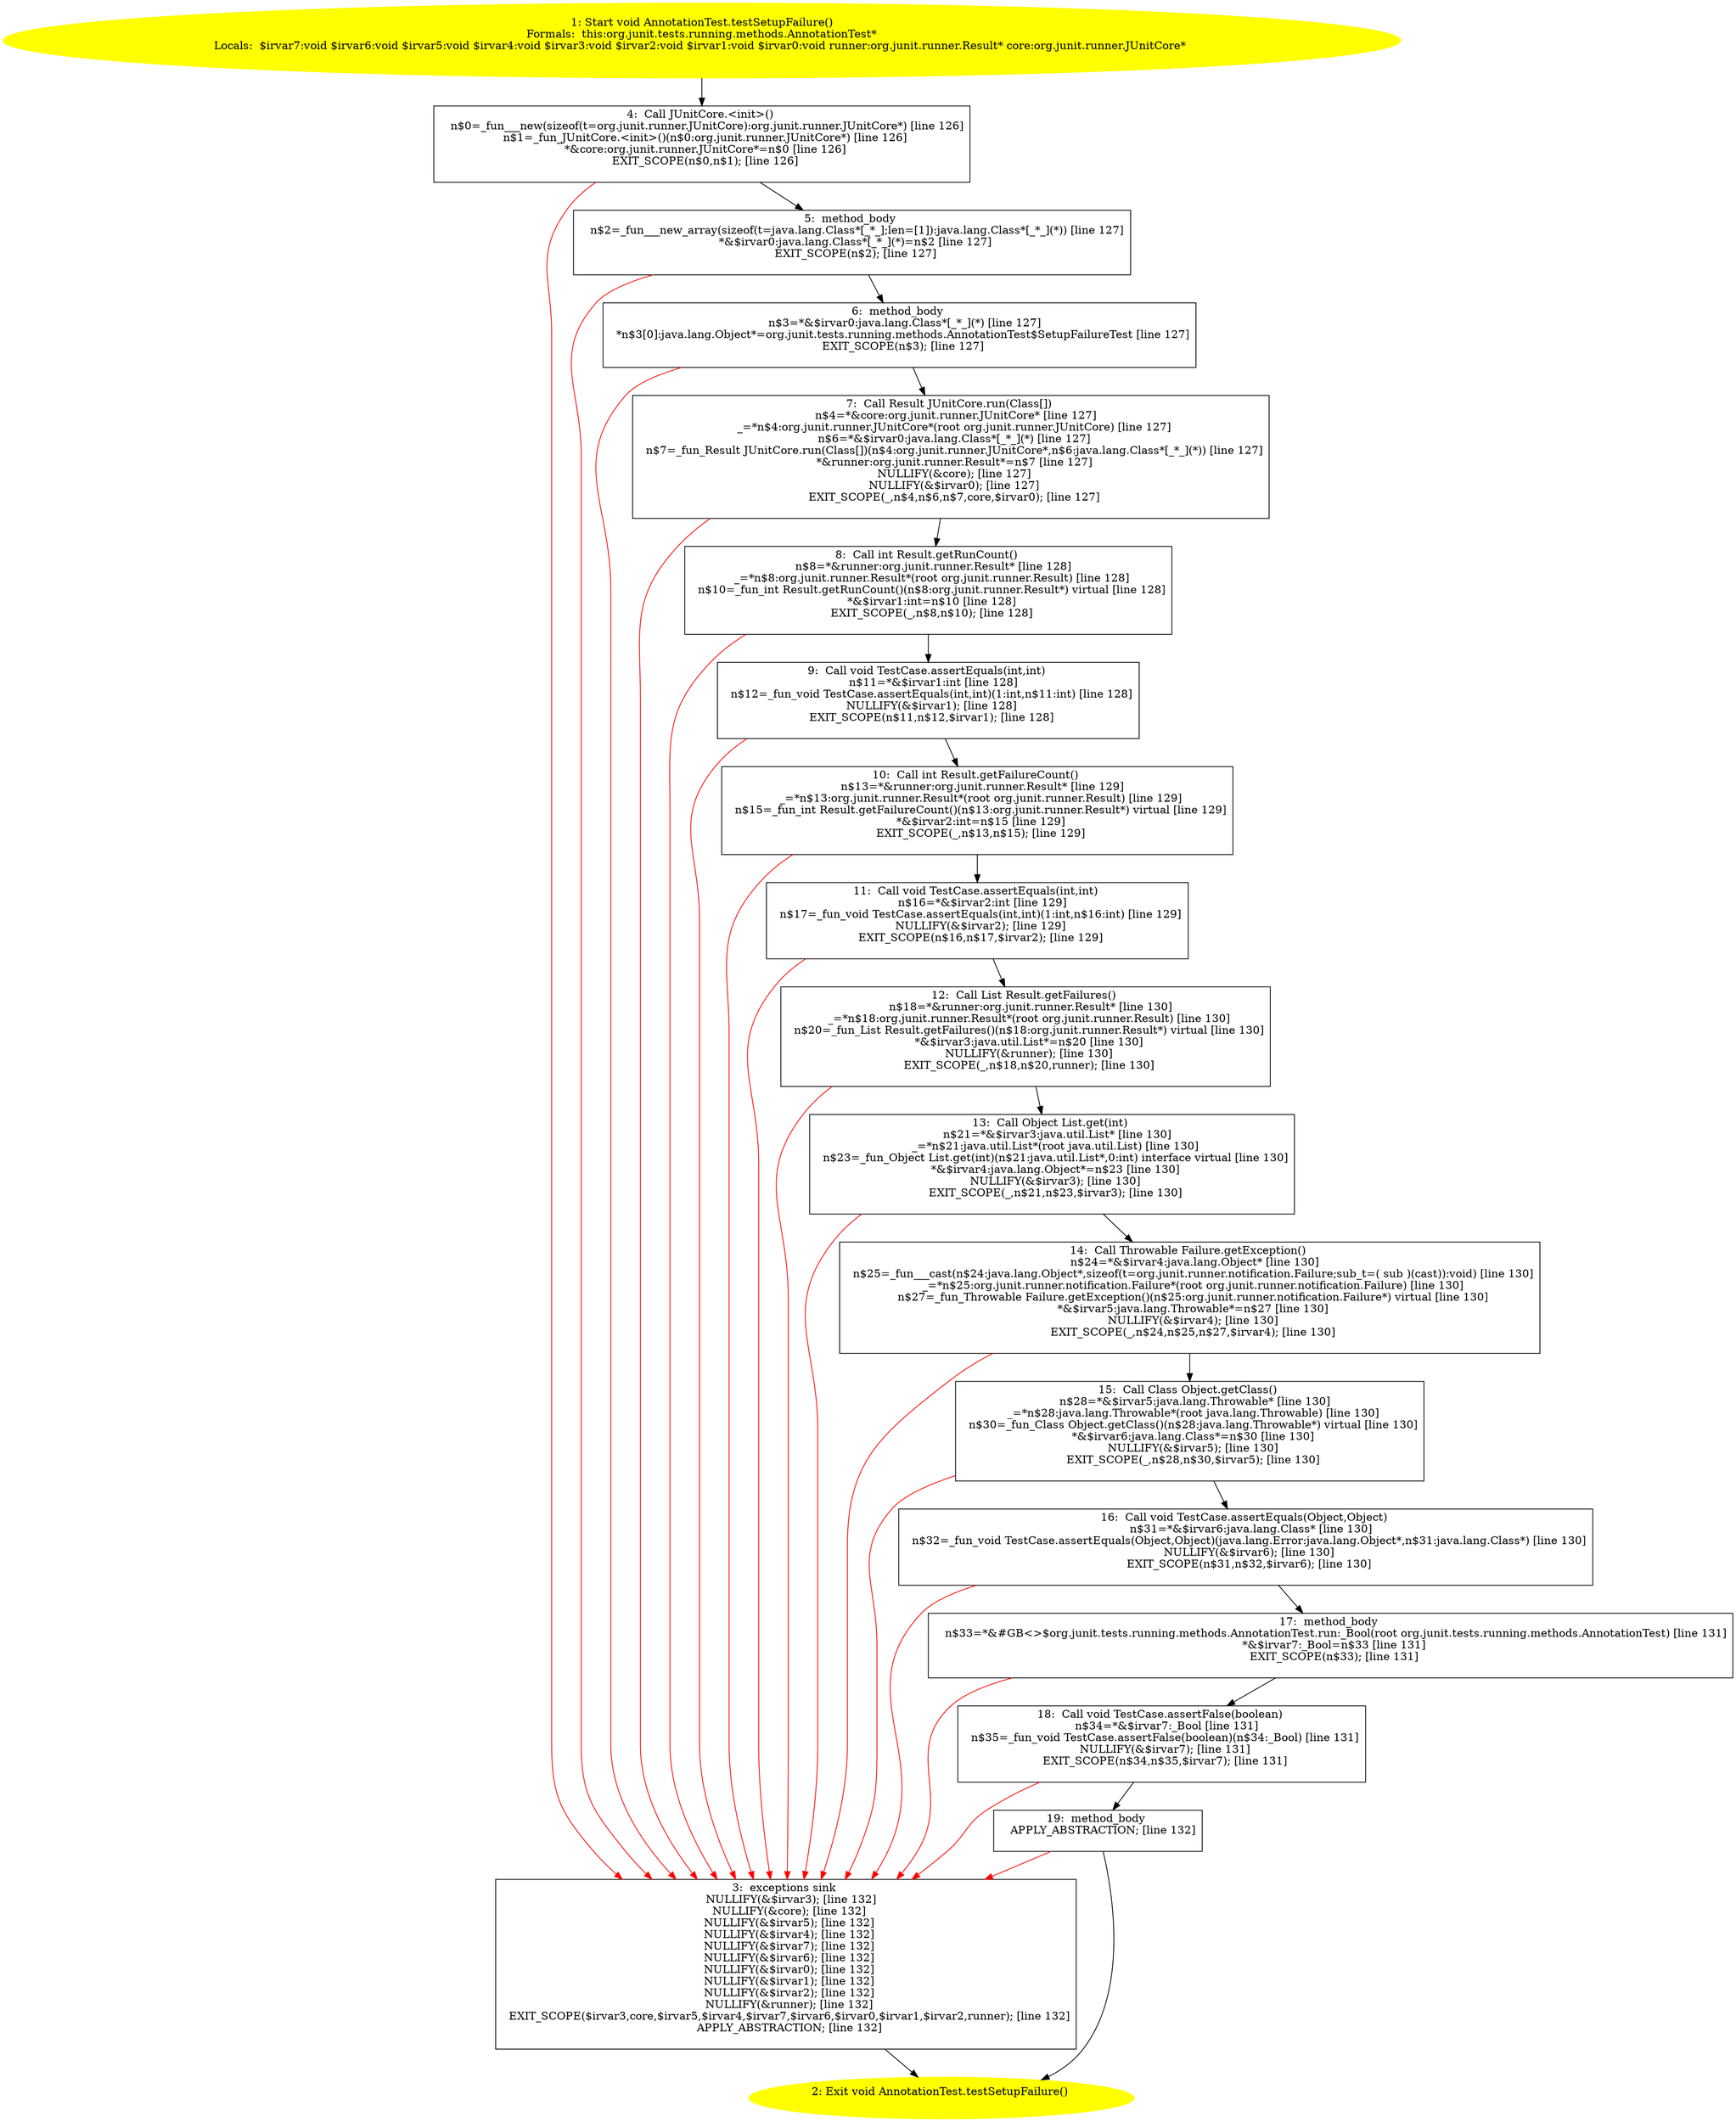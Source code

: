 /* @generated */
digraph cfg {
"org.junit.tests.running.methods.AnnotationTest.testSetupFailure():void.264bfa0bf3a461944a287480f1e91850_1" [label="1: Start void AnnotationTest.testSetupFailure()\nFormals:  this:org.junit.tests.running.methods.AnnotationTest*\nLocals:  $irvar7:void $irvar6:void $irvar5:void $irvar4:void $irvar3:void $irvar2:void $irvar1:void $irvar0:void runner:org.junit.runner.Result* core:org.junit.runner.JUnitCore* \n  " color=yellow style=filled]
	

	 "org.junit.tests.running.methods.AnnotationTest.testSetupFailure():void.264bfa0bf3a461944a287480f1e91850_1" -> "org.junit.tests.running.methods.AnnotationTest.testSetupFailure():void.264bfa0bf3a461944a287480f1e91850_4" ;
"org.junit.tests.running.methods.AnnotationTest.testSetupFailure():void.264bfa0bf3a461944a287480f1e91850_2" [label="2: Exit void AnnotationTest.testSetupFailure() \n  " color=yellow style=filled]
	

"org.junit.tests.running.methods.AnnotationTest.testSetupFailure():void.264bfa0bf3a461944a287480f1e91850_3" [label="3:  exceptions sink \n   NULLIFY(&$irvar3); [line 132]\n  NULLIFY(&core); [line 132]\n  NULLIFY(&$irvar5); [line 132]\n  NULLIFY(&$irvar4); [line 132]\n  NULLIFY(&$irvar7); [line 132]\n  NULLIFY(&$irvar6); [line 132]\n  NULLIFY(&$irvar0); [line 132]\n  NULLIFY(&$irvar1); [line 132]\n  NULLIFY(&$irvar2); [line 132]\n  NULLIFY(&runner); [line 132]\n  EXIT_SCOPE($irvar3,core,$irvar5,$irvar4,$irvar7,$irvar6,$irvar0,$irvar1,$irvar2,runner); [line 132]\n  APPLY_ABSTRACTION; [line 132]\n " shape="box"]
	

	 "org.junit.tests.running.methods.AnnotationTest.testSetupFailure():void.264bfa0bf3a461944a287480f1e91850_3" -> "org.junit.tests.running.methods.AnnotationTest.testSetupFailure():void.264bfa0bf3a461944a287480f1e91850_2" ;
"org.junit.tests.running.methods.AnnotationTest.testSetupFailure():void.264bfa0bf3a461944a287480f1e91850_4" [label="4:  Call JUnitCore.<init>() \n   n$0=_fun___new(sizeof(t=org.junit.runner.JUnitCore):org.junit.runner.JUnitCore*) [line 126]\n  n$1=_fun_JUnitCore.<init>()(n$0:org.junit.runner.JUnitCore*) [line 126]\n  *&core:org.junit.runner.JUnitCore*=n$0 [line 126]\n  EXIT_SCOPE(n$0,n$1); [line 126]\n " shape="box"]
	

	 "org.junit.tests.running.methods.AnnotationTest.testSetupFailure():void.264bfa0bf3a461944a287480f1e91850_4" -> "org.junit.tests.running.methods.AnnotationTest.testSetupFailure():void.264bfa0bf3a461944a287480f1e91850_5" ;
	 "org.junit.tests.running.methods.AnnotationTest.testSetupFailure():void.264bfa0bf3a461944a287480f1e91850_4" -> "org.junit.tests.running.methods.AnnotationTest.testSetupFailure():void.264bfa0bf3a461944a287480f1e91850_3" [color="red" ];
"org.junit.tests.running.methods.AnnotationTest.testSetupFailure():void.264bfa0bf3a461944a287480f1e91850_5" [label="5:  method_body \n   n$2=_fun___new_array(sizeof(t=java.lang.Class*[_*_];len=[1]):java.lang.Class*[_*_](*)) [line 127]\n  *&$irvar0:java.lang.Class*[_*_](*)=n$2 [line 127]\n  EXIT_SCOPE(n$2); [line 127]\n " shape="box"]
	

	 "org.junit.tests.running.methods.AnnotationTest.testSetupFailure():void.264bfa0bf3a461944a287480f1e91850_5" -> "org.junit.tests.running.methods.AnnotationTest.testSetupFailure():void.264bfa0bf3a461944a287480f1e91850_6" ;
	 "org.junit.tests.running.methods.AnnotationTest.testSetupFailure():void.264bfa0bf3a461944a287480f1e91850_5" -> "org.junit.tests.running.methods.AnnotationTest.testSetupFailure():void.264bfa0bf3a461944a287480f1e91850_3" [color="red" ];
"org.junit.tests.running.methods.AnnotationTest.testSetupFailure():void.264bfa0bf3a461944a287480f1e91850_6" [label="6:  method_body \n   n$3=*&$irvar0:java.lang.Class*[_*_](*) [line 127]\n  *n$3[0]:java.lang.Object*=org.junit.tests.running.methods.AnnotationTest$SetupFailureTest [line 127]\n  EXIT_SCOPE(n$3); [line 127]\n " shape="box"]
	

	 "org.junit.tests.running.methods.AnnotationTest.testSetupFailure():void.264bfa0bf3a461944a287480f1e91850_6" -> "org.junit.tests.running.methods.AnnotationTest.testSetupFailure():void.264bfa0bf3a461944a287480f1e91850_7" ;
	 "org.junit.tests.running.methods.AnnotationTest.testSetupFailure():void.264bfa0bf3a461944a287480f1e91850_6" -> "org.junit.tests.running.methods.AnnotationTest.testSetupFailure():void.264bfa0bf3a461944a287480f1e91850_3" [color="red" ];
"org.junit.tests.running.methods.AnnotationTest.testSetupFailure():void.264bfa0bf3a461944a287480f1e91850_7" [label="7:  Call Result JUnitCore.run(Class[]) \n   n$4=*&core:org.junit.runner.JUnitCore* [line 127]\n  _=*n$4:org.junit.runner.JUnitCore*(root org.junit.runner.JUnitCore) [line 127]\n  n$6=*&$irvar0:java.lang.Class*[_*_](*) [line 127]\n  n$7=_fun_Result JUnitCore.run(Class[])(n$4:org.junit.runner.JUnitCore*,n$6:java.lang.Class*[_*_](*)) [line 127]\n  *&runner:org.junit.runner.Result*=n$7 [line 127]\n  NULLIFY(&core); [line 127]\n  NULLIFY(&$irvar0); [line 127]\n  EXIT_SCOPE(_,n$4,n$6,n$7,core,$irvar0); [line 127]\n " shape="box"]
	

	 "org.junit.tests.running.methods.AnnotationTest.testSetupFailure():void.264bfa0bf3a461944a287480f1e91850_7" -> "org.junit.tests.running.methods.AnnotationTest.testSetupFailure():void.264bfa0bf3a461944a287480f1e91850_8" ;
	 "org.junit.tests.running.methods.AnnotationTest.testSetupFailure():void.264bfa0bf3a461944a287480f1e91850_7" -> "org.junit.tests.running.methods.AnnotationTest.testSetupFailure():void.264bfa0bf3a461944a287480f1e91850_3" [color="red" ];
"org.junit.tests.running.methods.AnnotationTest.testSetupFailure():void.264bfa0bf3a461944a287480f1e91850_8" [label="8:  Call int Result.getRunCount() \n   n$8=*&runner:org.junit.runner.Result* [line 128]\n  _=*n$8:org.junit.runner.Result*(root org.junit.runner.Result) [line 128]\n  n$10=_fun_int Result.getRunCount()(n$8:org.junit.runner.Result*) virtual [line 128]\n  *&$irvar1:int=n$10 [line 128]\n  EXIT_SCOPE(_,n$8,n$10); [line 128]\n " shape="box"]
	

	 "org.junit.tests.running.methods.AnnotationTest.testSetupFailure():void.264bfa0bf3a461944a287480f1e91850_8" -> "org.junit.tests.running.methods.AnnotationTest.testSetupFailure():void.264bfa0bf3a461944a287480f1e91850_9" ;
	 "org.junit.tests.running.methods.AnnotationTest.testSetupFailure():void.264bfa0bf3a461944a287480f1e91850_8" -> "org.junit.tests.running.methods.AnnotationTest.testSetupFailure():void.264bfa0bf3a461944a287480f1e91850_3" [color="red" ];
"org.junit.tests.running.methods.AnnotationTest.testSetupFailure():void.264bfa0bf3a461944a287480f1e91850_9" [label="9:  Call void TestCase.assertEquals(int,int) \n   n$11=*&$irvar1:int [line 128]\n  n$12=_fun_void TestCase.assertEquals(int,int)(1:int,n$11:int) [line 128]\n  NULLIFY(&$irvar1); [line 128]\n  EXIT_SCOPE(n$11,n$12,$irvar1); [line 128]\n " shape="box"]
	

	 "org.junit.tests.running.methods.AnnotationTest.testSetupFailure():void.264bfa0bf3a461944a287480f1e91850_9" -> "org.junit.tests.running.methods.AnnotationTest.testSetupFailure():void.264bfa0bf3a461944a287480f1e91850_10" ;
	 "org.junit.tests.running.methods.AnnotationTest.testSetupFailure():void.264bfa0bf3a461944a287480f1e91850_9" -> "org.junit.tests.running.methods.AnnotationTest.testSetupFailure():void.264bfa0bf3a461944a287480f1e91850_3" [color="red" ];
"org.junit.tests.running.methods.AnnotationTest.testSetupFailure():void.264bfa0bf3a461944a287480f1e91850_10" [label="10:  Call int Result.getFailureCount() \n   n$13=*&runner:org.junit.runner.Result* [line 129]\n  _=*n$13:org.junit.runner.Result*(root org.junit.runner.Result) [line 129]\n  n$15=_fun_int Result.getFailureCount()(n$13:org.junit.runner.Result*) virtual [line 129]\n  *&$irvar2:int=n$15 [line 129]\n  EXIT_SCOPE(_,n$13,n$15); [line 129]\n " shape="box"]
	

	 "org.junit.tests.running.methods.AnnotationTest.testSetupFailure():void.264bfa0bf3a461944a287480f1e91850_10" -> "org.junit.tests.running.methods.AnnotationTest.testSetupFailure():void.264bfa0bf3a461944a287480f1e91850_11" ;
	 "org.junit.tests.running.methods.AnnotationTest.testSetupFailure():void.264bfa0bf3a461944a287480f1e91850_10" -> "org.junit.tests.running.methods.AnnotationTest.testSetupFailure():void.264bfa0bf3a461944a287480f1e91850_3" [color="red" ];
"org.junit.tests.running.methods.AnnotationTest.testSetupFailure():void.264bfa0bf3a461944a287480f1e91850_11" [label="11:  Call void TestCase.assertEquals(int,int) \n   n$16=*&$irvar2:int [line 129]\n  n$17=_fun_void TestCase.assertEquals(int,int)(1:int,n$16:int) [line 129]\n  NULLIFY(&$irvar2); [line 129]\n  EXIT_SCOPE(n$16,n$17,$irvar2); [line 129]\n " shape="box"]
	

	 "org.junit.tests.running.methods.AnnotationTest.testSetupFailure():void.264bfa0bf3a461944a287480f1e91850_11" -> "org.junit.tests.running.methods.AnnotationTest.testSetupFailure():void.264bfa0bf3a461944a287480f1e91850_12" ;
	 "org.junit.tests.running.methods.AnnotationTest.testSetupFailure():void.264bfa0bf3a461944a287480f1e91850_11" -> "org.junit.tests.running.methods.AnnotationTest.testSetupFailure():void.264bfa0bf3a461944a287480f1e91850_3" [color="red" ];
"org.junit.tests.running.methods.AnnotationTest.testSetupFailure():void.264bfa0bf3a461944a287480f1e91850_12" [label="12:  Call List Result.getFailures() \n   n$18=*&runner:org.junit.runner.Result* [line 130]\n  _=*n$18:org.junit.runner.Result*(root org.junit.runner.Result) [line 130]\n  n$20=_fun_List Result.getFailures()(n$18:org.junit.runner.Result*) virtual [line 130]\n  *&$irvar3:java.util.List*=n$20 [line 130]\n  NULLIFY(&runner); [line 130]\n  EXIT_SCOPE(_,n$18,n$20,runner); [line 130]\n " shape="box"]
	

	 "org.junit.tests.running.methods.AnnotationTest.testSetupFailure():void.264bfa0bf3a461944a287480f1e91850_12" -> "org.junit.tests.running.methods.AnnotationTest.testSetupFailure():void.264bfa0bf3a461944a287480f1e91850_13" ;
	 "org.junit.tests.running.methods.AnnotationTest.testSetupFailure():void.264bfa0bf3a461944a287480f1e91850_12" -> "org.junit.tests.running.methods.AnnotationTest.testSetupFailure():void.264bfa0bf3a461944a287480f1e91850_3" [color="red" ];
"org.junit.tests.running.methods.AnnotationTest.testSetupFailure():void.264bfa0bf3a461944a287480f1e91850_13" [label="13:  Call Object List.get(int) \n   n$21=*&$irvar3:java.util.List* [line 130]\n  _=*n$21:java.util.List*(root java.util.List) [line 130]\n  n$23=_fun_Object List.get(int)(n$21:java.util.List*,0:int) interface virtual [line 130]\n  *&$irvar4:java.lang.Object*=n$23 [line 130]\n  NULLIFY(&$irvar3); [line 130]\n  EXIT_SCOPE(_,n$21,n$23,$irvar3); [line 130]\n " shape="box"]
	

	 "org.junit.tests.running.methods.AnnotationTest.testSetupFailure():void.264bfa0bf3a461944a287480f1e91850_13" -> "org.junit.tests.running.methods.AnnotationTest.testSetupFailure():void.264bfa0bf3a461944a287480f1e91850_14" ;
	 "org.junit.tests.running.methods.AnnotationTest.testSetupFailure():void.264bfa0bf3a461944a287480f1e91850_13" -> "org.junit.tests.running.methods.AnnotationTest.testSetupFailure():void.264bfa0bf3a461944a287480f1e91850_3" [color="red" ];
"org.junit.tests.running.methods.AnnotationTest.testSetupFailure():void.264bfa0bf3a461944a287480f1e91850_14" [label="14:  Call Throwable Failure.getException() \n   n$24=*&$irvar4:java.lang.Object* [line 130]\n  n$25=_fun___cast(n$24:java.lang.Object*,sizeof(t=org.junit.runner.notification.Failure;sub_t=( sub )(cast)):void) [line 130]\n  _=*n$25:org.junit.runner.notification.Failure*(root org.junit.runner.notification.Failure) [line 130]\n  n$27=_fun_Throwable Failure.getException()(n$25:org.junit.runner.notification.Failure*) virtual [line 130]\n  *&$irvar5:java.lang.Throwable*=n$27 [line 130]\n  NULLIFY(&$irvar4); [line 130]\n  EXIT_SCOPE(_,n$24,n$25,n$27,$irvar4); [line 130]\n " shape="box"]
	

	 "org.junit.tests.running.methods.AnnotationTest.testSetupFailure():void.264bfa0bf3a461944a287480f1e91850_14" -> "org.junit.tests.running.methods.AnnotationTest.testSetupFailure():void.264bfa0bf3a461944a287480f1e91850_15" ;
	 "org.junit.tests.running.methods.AnnotationTest.testSetupFailure():void.264bfa0bf3a461944a287480f1e91850_14" -> "org.junit.tests.running.methods.AnnotationTest.testSetupFailure():void.264bfa0bf3a461944a287480f1e91850_3" [color="red" ];
"org.junit.tests.running.methods.AnnotationTest.testSetupFailure():void.264bfa0bf3a461944a287480f1e91850_15" [label="15:  Call Class Object.getClass() \n   n$28=*&$irvar5:java.lang.Throwable* [line 130]\n  _=*n$28:java.lang.Throwable*(root java.lang.Throwable) [line 130]\n  n$30=_fun_Class Object.getClass()(n$28:java.lang.Throwable*) virtual [line 130]\n  *&$irvar6:java.lang.Class*=n$30 [line 130]\n  NULLIFY(&$irvar5); [line 130]\n  EXIT_SCOPE(_,n$28,n$30,$irvar5); [line 130]\n " shape="box"]
	

	 "org.junit.tests.running.methods.AnnotationTest.testSetupFailure():void.264bfa0bf3a461944a287480f1e91850_15" -> "org.junit.tests.running.methods.AnnotationTest.testSetupFailure():void.264bfa0bf3a461944a287480f1e91850_16" ;
	 "org.junit.tests.running.methods.AnnotationTest.testSetupFailure():void.264bfa0bf3a461944a287480f1e91850_15" -> "org.junit.tests.running.methods.AnnotationTest.testSetupFailure():void.264bfa0bf3a461944a287480f1e91850_3" [color="red" ];
"org.junit.tests.running.methods.AnnotationTest.testSetupFailure():void.264bfa0bf3a461944a287480f1e91850_16" [label="16:  Call void TestCase.assertEquals(Object,Object) \n   n$31=*&$irvar6:java.lang.Class* [line 130]\n  n$32=_fun_void TestCase.assertEquals(Object,Object)(java.lang.Error:java.lang.Object*,n$31:java.lang.Class*) [line 130]\n  NULLIFY(&$irvar6); [line 130]\n  EXIT_SCOPE(n$31,n$32,$irvar6); [line 130]\n " shape="box"]
	

	 "org.junit.tests.running.methods.AnnotationTest.testSetupFailure():void.264bfa0bf3a461944a287480f1e91850_16" -> "org.junit.tests.running.methods.AnnotationTest.testSetupFailure():void.264bfa0bf3a461944a287480f1e91850_17" ;
	 "org.junit.tests.running.methods.AnnotationTest.testSetupFailure():void.264bfa0bf3a461944a287480f1e91850_16" -> "org.junit.tests.running.methods.AnnotationTest.testSetupFailure():void.264bfa0bf3a461944a287480f1e91850_3" [color="red" ];
"org.junit.tests.running.methods.AnnotationTest.testSetupFailure():void.264bfa0bf3a461944a287480f1e91850_17" [label="17:  method_body \n   n$33=*&#GB<>$org.junit.tests.running.methods.AnnotationTest.run:_Bool(root org.junit.tests.running.methods.AnnotationTest) [line 131]\n  *&$irvar7:_Bool=n$33 [line 131]\n  EXIT_SCOPE(n$33); [line 131]\n " shape="box"]
	

	 "org.junit.tests.running.methods.AnnotationTest.testSetupFailure():void.264bfa0bf3a461944a287480f1e91850_17" -> "org.junit.tests.running.methods.AnnotationTest.testSetupFailure():void.264bfa0bf3a461944a287480f1e91850_18" ;
	 "org.junit.tests.running.methods.AnnotationTest.testSetupFailure():void.264bfa0bf3a461944a287480f1e91850_17" -> "org.junit.tests.running.methods.AnnotationTest.testSetupFailure():void.264bfa0bf3a461944a287480f1e91850_3" [color="red" ];
"org.junit.tests.running.methods.AnnotationTest.testSetupFailure():void.264bfa0bf3a461944a287480f1e91850_18" [label="18:  Call void TestCase.assertFalse(boolean) \n   n$34=*&$irvar7:_Bool [line 131]\n  n$35=_fun_void TestCase.assertFalse(boolean)(n$34:_Bool) [line 131]\n  NULLIFY(&$irvar7); [line 131]\n  EXIT_SCOPE(n$34,n$35,$irvar7); [line 131]\n " shape="box"]
	

	 "org.junit.tests.running.methods.AnnotationTest.testSetupFailure():void.264bfa0bf3a461944a287480f1e91850_18" -> "org.junit.tests.running.methods.AnnotationTest.testSetupFailure():void.264bfa0bf3a461944a287480f1e91850_19" ;
	 "org.junit.tests.running.methods.AnnotationTest.testSetupFailure():void.264bfa0bf3a461944a287480f1e91850_18" -> "org.junit.tests.running.methods.AnnotationTest.testSetupFailure():void.264bfa0bf3a461944a287480f1e91850_3" [color="red" ];
"org.junit.tests.running.methods.AnnotationTest.testSetupFailure():void.264bfa0bf3a461944a287480f1e91850_19" [label="19:  method_body \n   APPLY_ABSTRACTION; [line 132]\n " shape="box"]
	

	 "org.junit.tests.running.methods.AnnotationTest.testSetupFailure():void.264bfa0bf3a461944a287480f1e91850_19" -> "org.junit.tests.running.methods.AnnotationTest.testSetupFailure():void.264bfa0bf3a461944a287480f1e91850_2" ;
	 "org.junit.tests.running.methods.AnnotationTest.testSetupFailure():void.264bfa0bf3a461944a287480f1e91850_19" -> "org.junit.tests.running.methods.AnnotationTest.testSetupFailure():void.264bfa0bf3a461944a287480f1e91850_3" [color="red" ];
}
